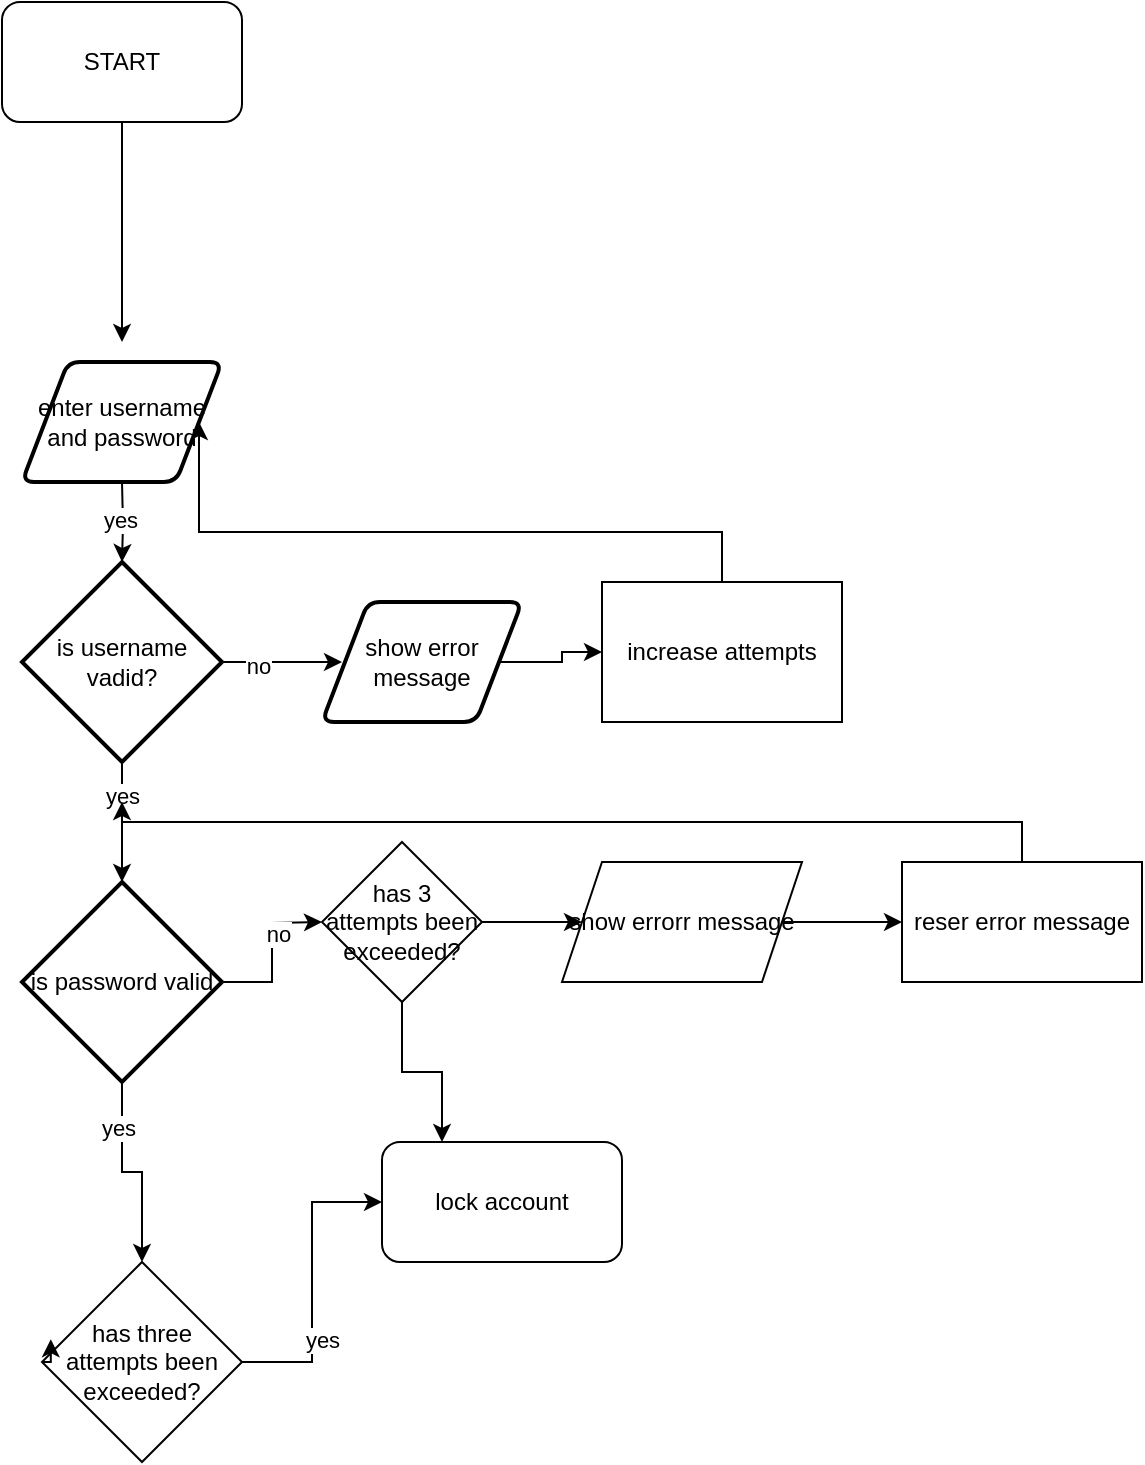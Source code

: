 <mxfile version="28.0.7">
  <diagram name="Page-1" id="6wrjTDwFQBECk2bBrqCh">
    <mxGraphModel grid="1" page="1" gridSize="10" guides="1" tooltips="1" connect="1" arrows="1" fold="1" pageScale="1" pageWidth="850" pageHeight="1100" math="0" shadow="0">
      <root>
        <mxCell id="0" />
        <mxCell id="1" parent="0" />
        <mxCell id="Sx4C-vdFvh8jMLwF0XmN-2" style="edgeStyle=orthogonalEdgeStyle;rounded=0;orthogonalLoop=1;jettySize=auto;html=1;exitX=0.5;exitY=1;exitDx=0;exitDy=0;entryX=0.5;entryY=0;entryDx=0;entryDy=0;" edge="1" parent="1" source="Sx4C-vdFvh8jMLwF0XmN-1">
          <mxGeometry relative="1" as="geometry">
            <mxPoint x="400" y="170" as="targetPoint" />
            <Array as="points" />
          </mxGeometry>
        </mxCell>
        <mxCell id="Sx4C-vdFvh8jMLwF0XmN-1" value="START" style="rounded=1;whiteSpace=wrap;html=1;" vertex="1" parent="1">
          <mxGeometry x="340" width="120" height="60" as="geometry" />
        </mxCell>
        <mxCell id="Sx4C-vdFvh8jMLwF0XmN-6" style="edgeStyle=orthogonalEdgeStyle;rounded=0;orthogonalLoop=1;jettySize=auto;html=1;exitX=0.5;exitY=1;exitDx=0;exitDy=0;exitPerimeter=0;" edge="1" parent="1" target="Sx4C-vdFvh8jMLwF0XmN-7">
          <mxGeometry relative="1" as="geometry">
            <mxPoint x="400" y="300" as="targetPoint" />
            <mxPoint x="400" y="240" as="sourcePoint" />
          </mxGeometry>
        </mxCell>
        <mxCell id="Sx4C-vdFvh8jMLwF0XmN-36" value="yes" style="edgeLabel;html=1;align=center;verticalAlign=middle;resizable=0;points=[];" connectable="0" vertex="1" parent="Sx4C-vdFvh8jMLwF0XmN-6">
          <mxGeometry x="-0.142" y="-2" relative="1" as="geometry">
            <mxPoint y="1" as="offset" />
          </mxGeometry>
        </mxCell>
        <mxCell id="Sx4C-vdFvh8jMLwF0XmN-8" style="edgeStyle=orthogonalEdgeStyle;rounded=0;orthogonalLoop=1;jettySize=auto;html=1;" edge="1" parent="1" source="Sx4C-vdFvh8jMLwF0XmN-7">
          <mxGeometry relative="1" as="geometry">
            <mxPoint x="510" y="330" as="targetPoint" />
          </mxGeometry>
        </mxCell>
        <mxCell id="Sx4C-vdFvh8jMLwF0XmN-35" value="no" style="edgeLabel;html=1;align=center;verticalAlign=middle;resizable=0;points=[];" connectable="0" vertex="1" parent="Sx4C-vdFvh8jMLwF0XmN-8">
          <mxGeometry x="-0.419" y="-2" relative="1" as="geometry">
            <mxPoint as="offset" />
          </mxGeometry>
        </mxCell>
        <mxCell id="Sx4C-vdFvh8jMLwF0XmN-10" style="edgeStyle=orthogonalEdgeStyle;rounded=0;orthogonalLoop=1;jettySize=auto;html=1;exitX=0.5;exitY=1;exitDx=0;exitDy=0;exitPerimeter=0;" edge="1" parent="1" source="Sx4C-vdFvh8jMLwF0XmN-7" target="Sx4C-vdFvh8jMLwF0XmN-11">
          <mxGeometry relative="1" as="geometry">
            <mxPoint x="400" y="460" as="targetPoint" />
            <Array as="points">
              <mxPoint x="400" y="400" />
              <mxPoint x="400" y="400" />
            </Array>
          </mxGeometry>
        </mxCell>
        <mxCell id="Sx4C-vdFvh8jMLwF0XmN-37" value="yes" style="edgeLabel;html=1;align=center;verticalAlign=middle;resizable=0;points=[];" connectable="0" vertex="1" parent="Sx4C-vdFvh8jMLwF0XmN-10">
          <mxGeometry x="-0.622" y="1" relative="1" as="geometry">
            <mxPoint x="-1" y="5" as="offset" />
          </mxGeometry>
        </mxCell>
        <mxCell id="Sx4C-vdFvh8jMLwF0XmN-7" value="is username vadid?" style="strokeWidth=2;html=1;shape=mxgraph.flowchart.decision;whiteSpace=wrap;" vertex="1" parent="1">
          <mxGeometry x="350" y="280" width="100" height="100" as="geometry" />
        </mxCell>
        <mxCell id="Sx4C-vdFvh8jMLwF0XmN-16" style="edgeStyle=orthogonalEdgeStyle;rounded=0;orthogonalLoop=1;jettySize=auto;html=1;" edge="1" parent="1" source="Sx4C-vdFvh8jMLwF0XmN-11">
          <mxGeometry relative="1" as="geometry">
            <mxPoint x="500" y="460" as="targetPoint" />
          </mxGeometry>
        </mxCell>
        <mxCell id="Sx4C-vdFvh8jMLwF0XmN-38" value="no" style="edgeLabel;html=1;align=center;verticalAlign=middle;resizable=0;points=[];" connectable="0" vertex="1" parent="Sx4C-vdFvh8jMLwF0XmN-16">
          <mxGeometry x="0.236" y="-3" relative="1" as="geometry">
            <mxPoint as="offset" />
          </mxGeometry>
        </mxCell>
        <mxCell id="Sx4C-vdFvh8jMLwF0XmN-18" style="edgeStyle=orthogonalEdgeStyle;rounded=0;orthogonalLoop=1;jettySize=auto;html=1;exitX=0.5;exitY=1;exitDx=0;exitDy=0;exitPerimeter=0;" edge="1" parent="1" source="Sx4C-vdFvh8jMLwF0XmN-11" target="Sx4C-vdFvh8jMLwF0XmN-19">
          <mxGeometry relative="1" as="geometry">
            <mxPoint x="400" y="600" as="targetPoint" />
          </mxGeometry>
        </mxCell>
        <mxCell id="Sx4C-vdFvh8jMLwF0XmN-39" value="yes" style="edgeLabel;html=1;align=center;verticalAlign=middle;resizable=0;points=[];" connectable="0" vertex="1" parent="Sx4C-vdFvh8jMLwF0XmN-18">
          <mxGeometry x="-0.53" y="-2" relative="1" as="geometry">
            <mxPoint y="-1" as="offset" />
          </mxGeometry>
        </mxCell>
        <mxCell id="Sx4C-vdFvh8jMLwF0XmN-11" value="is password valid" style="strokeWidth=2;html=1;shape=mxgraph.flowchart.decision;whiteSpace=wrap;" vertex="1" parent="1">
          <mxGeometry x="350" y="440" width="100" height="100" as="geometry" />
        </mxCell>
        <mxCell id="Sx4C-vdFvh8jMLwF0XmN-20" style="edgeStyle=orthogonalEdgeStyle;rounded=0;orthogonalLoop=1;jettySize=auto;html=1;" edge="1" parent="1" source="Sx4C-vdFvh8jMLwF0XmN-19" target="Sx4C-vdFvh8jMLwF0XmN-21">
          <mxGeometry relative="1" as="geometry">
            <mxPoint x="520" y="600" as="targetPoint" />
          </mxGeometry>
        </mxCell>
        <mxCell id="Sx4C-vdFvh8jMLwF0XmN-60" value="yes" style="edgeLabel;html=1;align=center;verticalAlign=middle;resizable=0;points=[];" connectable="0" vertex="1" parent="Sx4C-vdFvh8jMLwF0XmN-20">
          <mxGeometry x="-0.389" y="-5" relative="1" as="geometry">
            <mxPoint as="offset" />
          </mxGeometry>
        </mxCell>
        <mxCell id="Sx4C-vdFvh8jMLwF0XmN-19" value="has three attempts been exceeded?" style="rhombus;whiteSpace=wrap;html=1;" vertex="1" parent="1">
          <mxGeometry x="360" y="630" width="100" height="100" as="geometry" />
        </mxCell>
        <mxCell id="Sx4C-vdFvh8jMLwF0XmN-21" value="lock account" style="rounded=1;whiteSpace=wrap;html=1;" vertex="1" parent="1">
          <mxGeometry x="530" y="570" width="120" height="60" as="geometry" />
        </mxCell>
        <mxCell id="Sx4C-vdFvh8jMLwF0XmN-24" style="edgeStyle=orthogonalEdgeStyle;rounded=0;orthogonalLoop=1;jettySize=auto;html=1;exitX=0;exitY=0.5;exitDx=0;exitDy=0;entryX=0.044;entryY=0.386;entryDx=0;entryDy=0;entryPerimeter=0;" edge="1" parent="1" source="Sx4C-vdFvh8jMLwF0XmN-19" target="Sx4C-vdFvh8jMLwF0XmN-19">
          <mxGeometry relative="1" as="geometry" />
        </mxCell>
        <mxCell id="Sx4C-vdFvh8jMLwF0XmN-45" style="edgeStyle=orthogonalEdgeStyle;rounded=0;orthogonalLoop=1;jettySize=auto;html=1;exitX=1;exitY=0.5;exitDx=0;exitDy=0;entryX=0;entryY=0.5;entryDx=0;entryDy=0;" edge="1" parent="1" source="Sx4C-vdFvh8jMLwF0XmN-30" target="Sx4C-vdFvh8jMLwF0XmN-33">
          <mxGeometry relative="1" as="geometry" />
        </mxCell>
        <mxCell id="Sx4C-vdFvh8jMLwF0XmN-30" value="show error message" style="shape=parallelogram;html=1;strokeWidth=2;perimeter=parallelogramPerimeter;whiteSpace=wrap;rounded=1;arcSize=12;size=0.23;" vertex="1" parent="1">
          <mxGeometry x="500" y="300" width="100" height="60" as="geometry" />
        </mxCell>
        <mxCell id="Sx4C-vdFvh8jMLwF0XmN-50" style="edgeStyle=orthogonalEdgeStyle;rounded=0;orthogonalLoop=1;jettySize=auto;html=1;exitX=0.5;exitY=0;exitDx=0;exitDy=0;entryX=1;entryY=0.5;entryDx=0;entryDy=0;" edge="1" parent="1" source="Sx4C-vdFvh8jMLwF0XmN-33" target="Sx4C-vdFvh8jMLwF0XmN-44">
          <mxGeometry relative="1" as="geometry">
            <Array as="points">
              <mxPoint x="700" y="265" />
              <mxPoint x="439" y="265" />
            </Array>
          </mxGeometry>
        </mxCell>
        <mxCell id="Sx4C-vdFvh8jMLwF0XmN-33" value="increase attempts" style="rounded=0;whiteSpace=wrap;html=1;" vertex="1" parent="1">
          <mxGeometry x="640" y="290" width="120" height="70" as="geometry" />
        </mxCell>
        <mxCell id="Sx4C-vdFvh8jMLwF0XmN-56" style="edgeStyle=orthogonalEdgeStyle;rounded=0;orthogonalLoop=1;jettySize=auto;html=1;exitX=0.5;exitY=1;exitDx=0;exitDy=0;entryX=0.25;entryY=0;entryDx=0;entryDy=0;" edge="1" parent="1" source="Sx4C-vdFvh8jMLwF0XmN-40" target="Sx4C-vdFvh8jMLwF0XmN-21">
          <mxGeometry relative="1" as="geometry" />
        </mxCell>
        <mxCell id="Sx4C-vdFvh8jMLwF0XmN-57" style="edgeStyle=orthogonalEdgeStyle;rounded=0;orthogonalLoop=1;jettySize=auto;html=1;exitX=1;exitY=0.5;exitDx=0;exitDy=0;entryX=0;entryY=0.5;entryDx=0;entryDy=0;" edge="1" parent="1" source="Sx4C-vdFvh8jMLwF0XmN-40" target="Sx4C-vdFvh8jMLwF0XmN-52">
          <mxGeometry relative="1" as="geometry" />
        </mxCell>
        <mxCell id="Sx4C-vdFvh8jMLwF0XmN-40" value="has 3 attempts been exceeded?" style="rhombus;whiteSpace=wrap;html=1;" vertex="1" parent="1">
          <mxGeometry x="500" y="420" width="80" height="80" as="geometry" />
        </mxCell>
        <mxCell id="Sx4C-vdFvh8jMLwF0XmN-44" value="enter username and password" style="shape=parallelogram;html=1;strokeWidth=2;perimeter=parallelogramPerimeter;whiteSpace=wrap;rounded=1;arcSize=12;size=0.23;" vertex="1" parent="1">
          <mxGeometry x="350" y="180" width="100" height="60" as="geometry" />
        </mxCell>
        <mxCell id="Sx4C-vdFvh8jMLwF0XmN-53" style="edgeStyle=orthogonalEdgeStyle;rounded=0;orthogonalLoop=1;jettySize=auto;html=1;" edge="1" parent="1" source="Sx4C-vdFvh8jMLwF0XmN-52" target="Sx4C-vdFvh8jMLwF0XmN-54">
          <mxGeometry relative="1" as="geometry">
            <mxPoint x="800" y="460" as="targetPoint" />
          </mxGeometry>
        </mxCell>
        <mxCell id="Sx4C-vdFvh8jMLwF0XmN-52" value="show errorr message" style="shape=parallelogram;perimeter=parallelogramPerimeter;whiteSpace=wrap;html=1;fixedSize=1;" vertex="1" parent="1">
          <mxGeometry x="620" y="430" width="120" height="60" as="geometry" />
        </mxCell>
        <mxCell id="Sx4C-vdFvh8jMLwF0XmN-61" style="edgeStyle=orthogonalEdgeStyle;rounded=0;orthogonalLoop=1;jettySize=auto;html=1;exitX=0.5;exitY=0;exitDx=0;exitDy=0;" edge="1" parent="1" source="Sx4C-vdFvh8jMLwF0XmN-54">
          <mxGeometry relative="1" as="geometry">
            <mxPoint x="400" y="400" as="targetPoint" />
            <Array as="points">
              <mxPoint x="850" y="410" />
              <mxPoint x="400" y="410" />
            </Array>
          </mxGeometry>
        </mxCell>
        <mxCell id="Sx4C-vdFvh8jMLwF0XmN-54" value="reser error message" style="rounded=0;whiteSpace=wrap;html=1;" vertex="1" parent="1">
          <mxGeometry x="790" y="430" width="120" height="60" as="geometry" />
        </mxCell>
      </root>
    </mxGraphModel>
  </diagram>
</mxfile>

